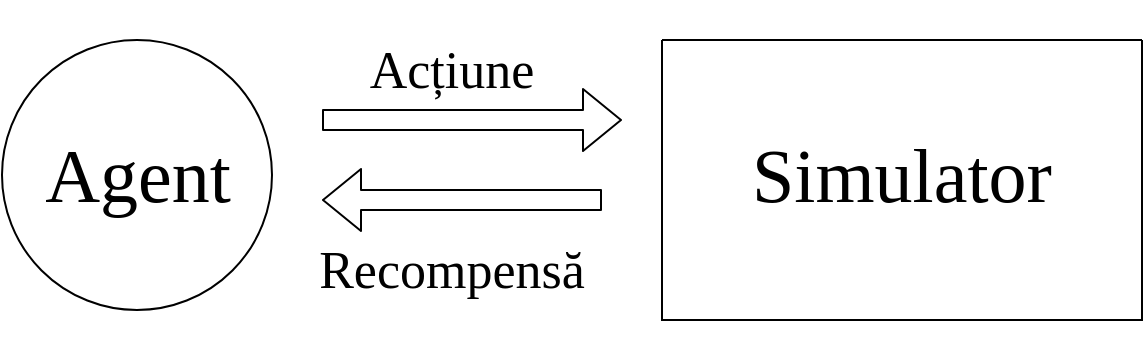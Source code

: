 <mxfile version="14.6.13" type="device"><diagram id="DNRWRSJ4qYLLgH7Xuka7" name="Page-1"><mxGraphModel dx="1422" dy="822" grid="1" gridSize="10" guides="1" tooltips="1" connect="1" arrows="1" fold="1" page="1" pageScale="1" pageWidth="850" pageHeight="1100" math="0" shadow="0"><root><mxCell id="0"/><mxCell id="1" parent="0"/><mxCell id="yCst2sdS3T-XKcVkpHXL-2" value="" style="swimlane;startSize=0;" vertex="1" parent="1"><mxGeometry x="390" y="220" width="240" height="140" as="geometry"/></mxCell><mxCell id="yCst2sdS3T-XKcVkpHXL-10" value="Simulator" style="text;html=1;strokeColor=none;fillColor=none;align=center;verticalAlign=middle;whiteSpace=wrap;rounded=0;fontSize=38;fontFamily=Times New Roman;" vertex="1" parent="yCst2sdS3T-XKcVkpHXL-2"><mxGeometry x="25" y="27.5" width="190" height="80" as="geometry"/></mxCell><mxCell id="yCst2sdS3T-XKcVkpHXL-3" value="" style="ellipse;whiteSpace=wrap;html=1;aspect=fixed;" vertex="1" parent="1"><mxGeometry x="60" y="220" width="135" height="135" as="geometry"/></mxCell><mxCell id="yCst2sdS3T-XKcVkpHXL-4" value="" style="shape=flexArrow;endArrow=classic;html=1;" edge="1" parent="1"><mxGeometry width="50" height="50" relative="1" as="geometry"><mxPoint x="220" y="260" as="sourcePoint"/><mxPoint x="370" y="260" as="targetPoint"/></mxGeometry></mxCell><mxCell id="yCst2sdS3T-XKcVkpHXL-5" value="" style="shape=flexArrow;endArrow=classic;html=1;" edge="1" parent="1"><mxGeometry width="50" height="50" relative="1" as="geometry"><mxPoint x="360" y="300" as="sourcePoint"/><mxPoint x="220" y="300" as="targetPoint"/></mxGeometry></mxCell><mxCell id="yCst2sdS3T-XKcVkpHXL-6" value="Agent" style="text;html=1;strokeColor=none;fillColor=none;align=center;verticalAlign=middle;whiteSpace=wrap;rounded=0;fontSize=38;fontFamily=Times New Roman;" vertex="1" parent="1"><mxGeometry x="72.5" y="247.5" width="110" height="80" as="geometry"/></mxCell><mxCell id="yCst2sdS3T-XKcVkpHXL-7" value="Acțiune" style="text;html=1;strokeColor=none;fillColor=none;align=center;verticalAlign=middle;whiteSpace=wrap;rounded=0;fontSize=26;fontFamily=Times New Roman;" vertex="1" parent="1"><mxGeometry x="230" y="200" width="110" height="70" as="geometry"/></mxCell><mxCell id="yCst2sdS3T-XKcVkpHXL-8" value="Recompensă" style="text;html=1;strokeColor=none;fillColor=none;align=center;verticalAlign=middle;whiteSpace=wrap;rounded=0;fontSize=26;fontFamily=Times New Roman;" vertex="1" parent="1"><mxGeometry x="195" y="300" width="180" height="70" as="geometry"/></mxCell></root></mxGraphModel></diagram></mxfile>